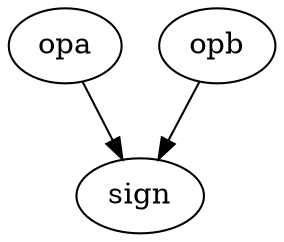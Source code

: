 strict digraph "" {
	opa	 [complexity=3,
		importance=0.0147815849309,
		rank=0.00492719497697];
	sign	 [complexity=0,
		importance=0.00833142989916,
		rank=0.0];
	opa -> sign;
	opb	 [complexity=3,
		importance=0.0147815849309,
		rank=0.00492719497697];
	opb -> sign;
}
